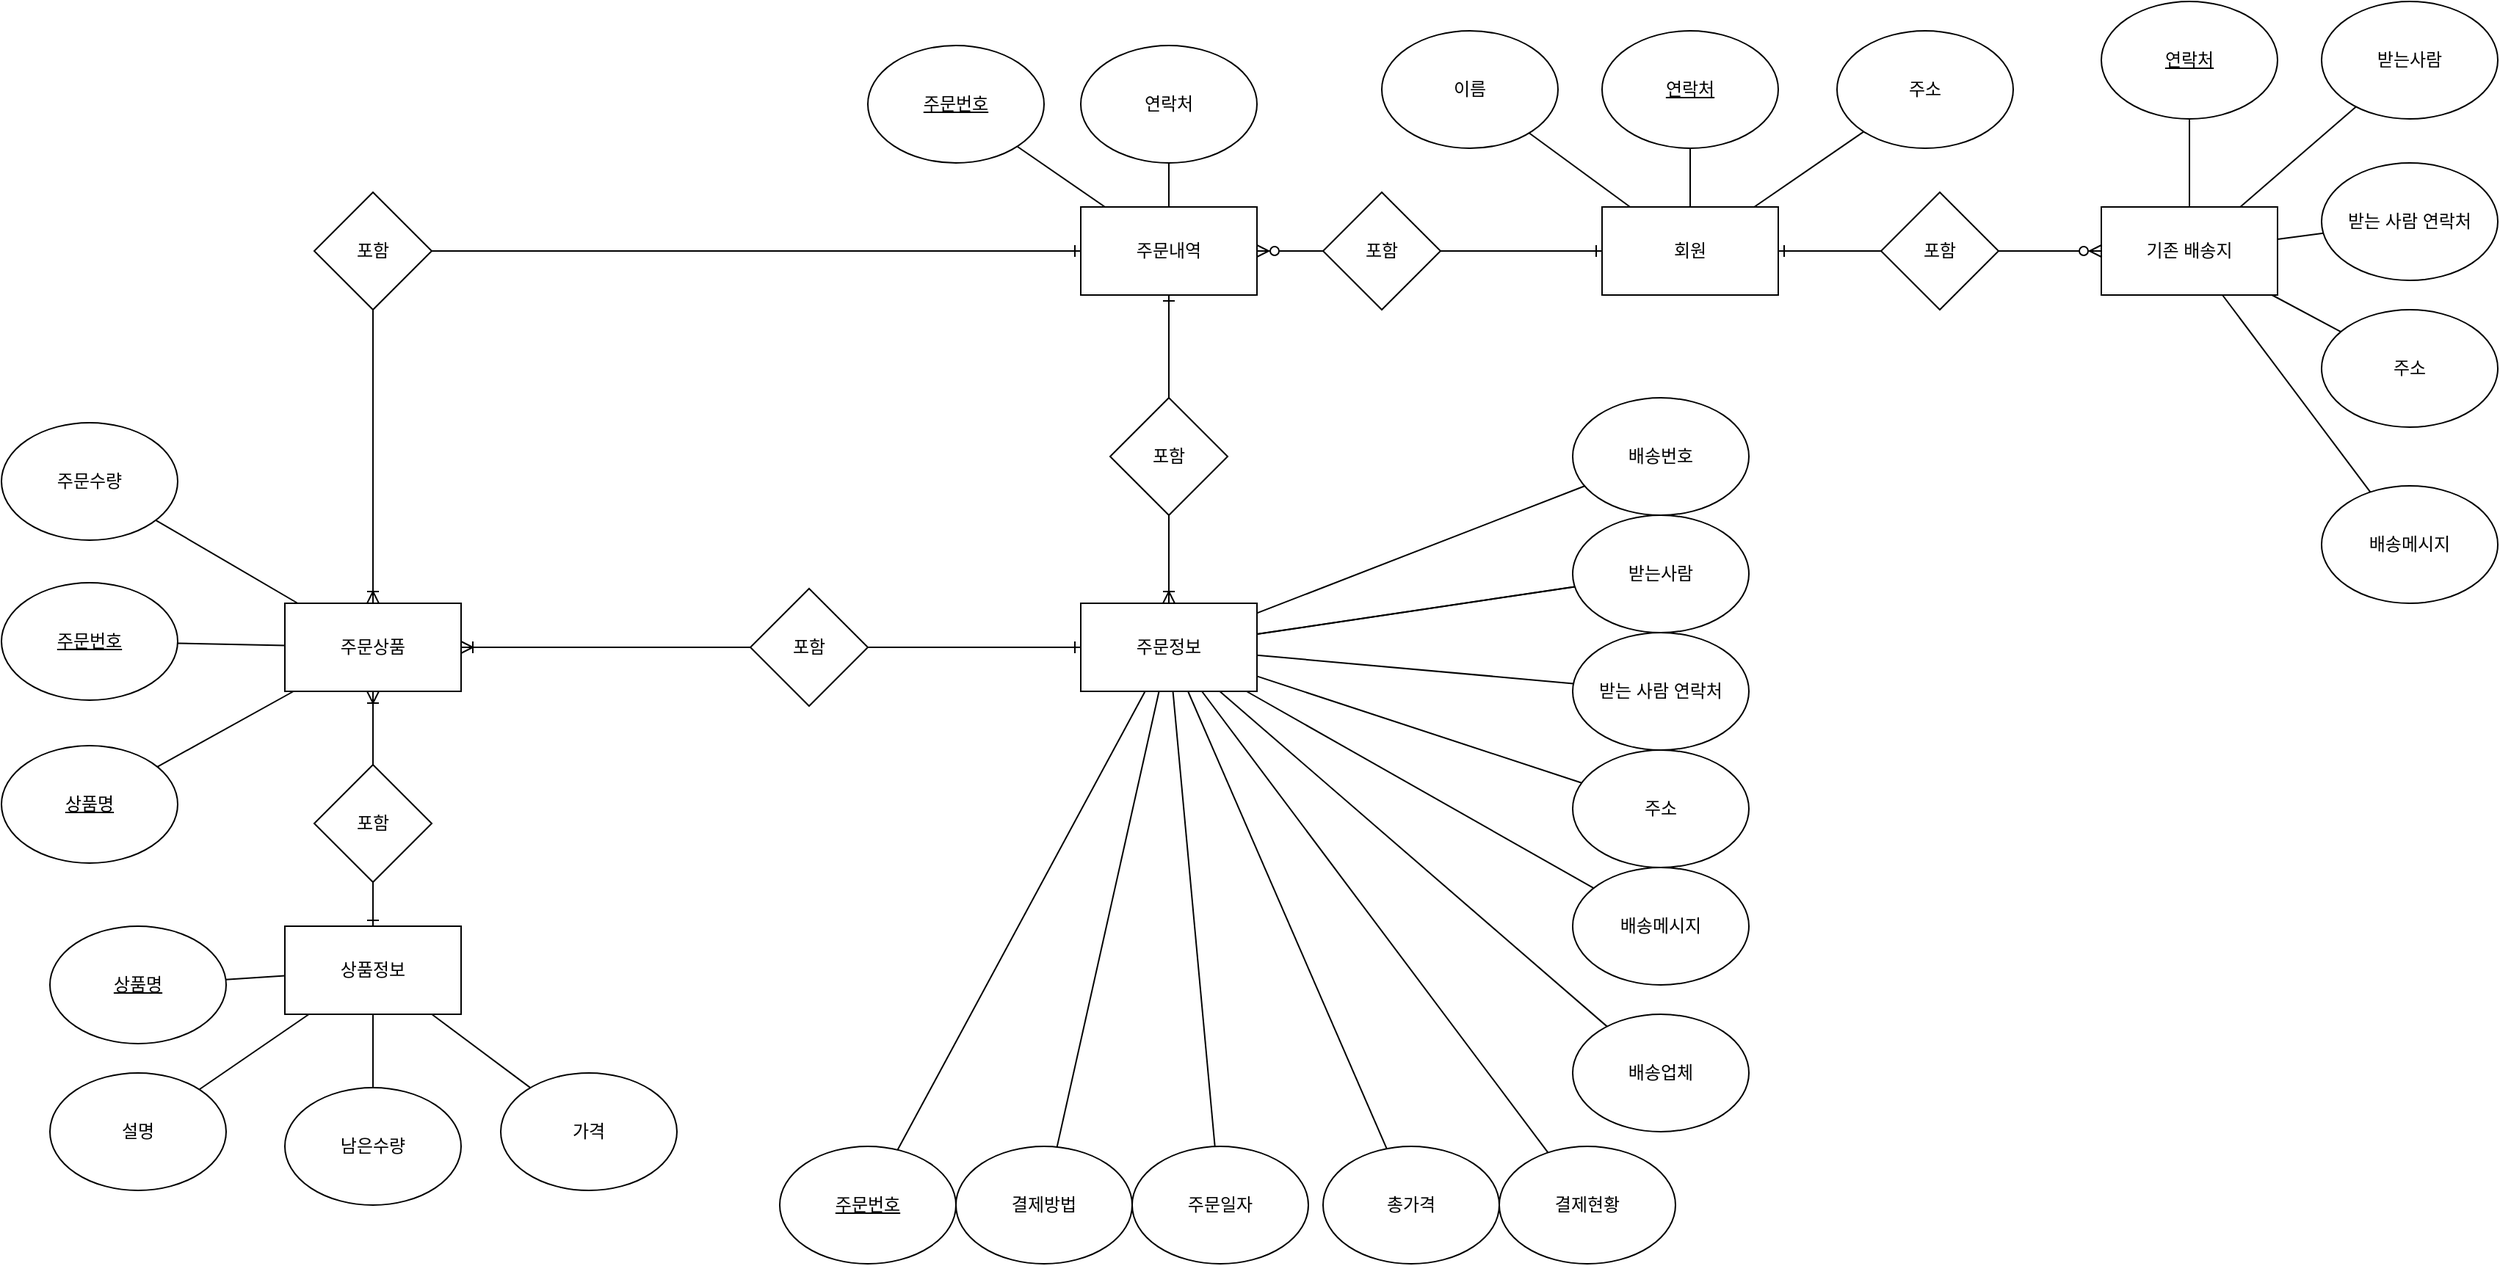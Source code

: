 <mxfile version="13.8.0" type="device"><diagram id="Dd__Y6LJKtdFwdu2-mwW" name="Page-1"><mxGraphModel dx="2843" dy="653" grid="1" gridSize="10" guides="1" tooltips="1" connect="1" arrows="1" fold="1" page="1" pageScale="1" pageWidth="827" pageHeight="1169" math="0" shadow="0"><root><mxCell id="0"/><mxCell id="1" parent="0"/><mxCell id="ngqc9b35Ke5OU5jBe37m-1" value="회원" style="rounded=0;whiteSpace=wrap;html=1;" parent="1" vertex="1"><mxGeometry x="230" y="1010" width="120" height="60" as="geometry"/></mxCell><mxCell id="ngqc9b35Ke5OU5jBe37m-2" value="상품정보" style="rounded=0;whiteSpace=wrap;html=1;" parent="1" vertex="1"><mxGeometry x="-667" y="1500" width="120" height="60" as="geometry"/></mxCell><mxCell id="ngqc9b35Ke5OU5jBe37m-3" value="주문정보" style="rounded=0;whiteSpace=wrap;html=1;" parent="1" vertex="1"><mxGeometry x="-125" y="1280" width="120" height="60" as="geometry"/></mxCell><mxCell id="ngqc9b35Ke5OU5jBe37m-4" value="&lt;u&gt;연락처&lt;/u&gt;" style="ellipse;whiteSpace=wrap;html=1;" parent="1" vertex="1"><mxGeometry x="230" y="890" width="120" height="80" as="geometry"/></mxCell><mxCell id="ngqc9b35Ke5OU5jBe37m-5" value="이름" style="ellipse;whiteSpace=wrap;html=1;" parent="1" vertex="1"><mxGeometry x="80" y="890" width="120" height="80" as="geometry"/></mxCell><mxCell id="ngqc9b35Ke5OU5jBe37m-6" value="주소" style="ellipse;whiteSpace=wrap;html=1;" parent="1" vertex="1"><mxGeometry x="390" y="890" width="120" height="80" as="geometry"/></mxCell><mxCell id="ngqc9b35Ke5OU5jBe37m-7" value="&lt;u&gt;주문번호&lt;/u&gt;" style="ellipse;whiteSpace=wrap;html=1;" parent="1" vertex="1"><mxGeometry x="-330" y="1650" width="120" height="80" as="geometry"/></mxCell><mxCell id="ngqc9b35Ke5OU5jBe37m-8" value="가격" style="ellipse;whiteSpace=wrap;html=1;" parent="1" vertex="1"><mxGeometry x="-520" y="1600" width="120" height="80" as="geometry"/></mxCell><mxCell id="ngqc9b35Ke5OU5jBe37m-10" value="남은수량" style="ellipse;whiteSpace=wrap;html=1;" parent="1" vertex="1"><mxGeometry x="-667" y="1610" width="120" height="80" as="geometry"/></mxCell><mxCell id="ngqc9b35Ke5OU5jBe37m-11" value="설명" style="ellipse;whiteSpace=wrap;html=1;" parent="1" vertex="1"><mxGeometry x="-827" y="1600" width="120" height="80" as="geometry"/></mxCell><mxCell id="ngqc9b35Ke5OU5jBe37m-12" value="상품명" style="ellipse;whiteSpace=wrap;html=1;fontStyle=4" parent="1" vertex="1"><mxGeometry x="-827" y="1500" width="120" height="80" as="geometry"/></mxCell><mxCell id="ngqc9b35Ke5OU5jBe37m-13" value="" style="endArrow=none;html=1;" parent="1" source="ngqc9b35Ke5OU5jBe37m-11" target="ngqc9b35Ke5OU5jBe37m-2" edge="1"><mxGeometry width="50" height="50" relative="1" as="geometry"><mxPoint x="-777" y="1580" as="sourcePoint"/><mxPoint x="-727" y="1530" as="targetPoint"/></mxGeometry></mxCell><mxCell id="ngqc9b35Ke5OU5jBe37m-14" value="" style="endArrow=none;html=1;" parent="1" source="ngqc9b35Ke5OU5jBe37m-10" target="ngqc9b35Ke5OU5jBe37m-2" edge="1"><mxGeometry width="50" height="50" relative="1" as="geometry"><mxPoint x="-767" y="1590" as="sourcePoint"/><mxPoint x="-717" y="1540" as="targetPoint"/></mxGeometry></mxCell><mxCell id="ngqc9b35Ke5OU5jBe37m-15" value="" style="endArrow=none;html=1;" parent="1" source="ngqc9b35Ke5OU5jBe37m-12" target="ngqc9b35Ke5OU5jBe37m-2" edge="1"><mxGeometry width="50" height="50" relative="1" as="geometry"><mxPoint x="-757" y="1600" as="sourcePoint"/><mxPoint x="-707" y="1550" as="targetPoint"/></mxGeometry></mxCell><mxCell id="ngqc9b35Ke5OU5jBe37m-16" value="" style="endArrow=none;html=1;" parent="1" source="ngqc9b35Ke5OU5jBe37m-8" target="ngqc9b35Ke5OU5jBe37m-2" edge="1"><mxGeometry width="50" height="50" relative="1" as="geometry"><mxPoint x="-747" y="1610" as="sourcePoint"/><mxPoint x="-697" y="1560" as="targetPoint"/></mxGeometry></mxCell><mxCell id="ngqc9b35Ke5OU5jBe37m-21" value="주문수량" style="ellipse;whiteSpace=wrap;html=1;" parent="1" vertex="1"><mxGeometry x="-860" y="1157" width="120" height="80" as="geometry"/></mxCell><mxCell id="ngqc9b35Ke5OU5jBe37m-22" value="상품명" style="ellipse;whiteSpace=wrap;html=1;fontStyle=4" parent="1" vertex="1"><mxGeometry x="-860" y="1377" width="120" height="80" as="geometry"/></mxCell><mxCell id="ngqc9b35Ke5OU5jBe37m-28" value="배송메시지" style="ellipse;whiteSpace=wrap;html=1;" parent="1" vertex="1"><mxGeometry x="210" y="1460" width="120" height="80" as="geometry"/></mxCell><mxCell id="ngqc9b35Ke5OU5jBe37m-29" value="주소" style="ellipse;whiteSpace=wrap;html=1;" parent="1" vertex="1"><mxGeometry x="210" y="1380" width="120" height="80" as="geometry"/></mxCell><mxCell id="ngqc9b35Ke5OU5jBe37m-30" value="받는 사람 연락처" style="ellipse;whiteSpace=wrap;html=1;" parent="1" vertex="1"><mxGeometry x="210" y="1300" width="120" height="80" as="geometry"/></mxCell><mxCell id="ngqc9b35Ke5OU5jBe37m-35" value="&lt;u&gt;주문번호&lt;/u&gt;" style="ellipse;whiteSpace=wrap;html=1;" parent="1" vertex="1"><mxGeometry x="-270" y="900" width="120" height="80" as="geometry"/></mxCell><mxCell id="ngqc9b35Ke5OU5jBe37m-37" value="" style="endArrow=none;html=1;" parent="1" source="ngqc9b35Ke5OU5jBe37m-1" target="ngqc9b35Ke5OU5jBe37m-5" edge="1"><mxGeometry width="50" height="50" relative="1" as="geometry"><mxPoint x="280" y="920" as="sourcePoint"/><mxPoint x="330" y="870" as="targetPoint"/></mxGeometry></mxCell><mxCell id="ngqc9b35Ke5OU5jBe37m-38" value="" style="endArrow=none;html=1;" parent="1" source="ngqc9b35Ke5OU5jBe37m-1" target="ngqc9b35Ke5OU5jBe37m-4" edge="1"><mxGeometry width="50" height="50" relative="1" as="geometry"><mxPoint x="290" y="930" as="sourcePoint"/><mxPoint x="340" y="880" as="targetPoint"/></mxGeometry></mxCell><mxCell id="ngqc9b35Ke5OU5jBe37m-39" value="" style="endArrow=none;html=1;" parent="1" source="ngqc9b35Ke5OU5jBe37m-1" target="ngqc9b35Ke5OU5jBe37m-6" edge="1"><mxGeometry width="50" height="50" relative="1" as="geometry"><mxPoint x="300" y="940" as="sourcePoint"/><mxPoint x="350" y="890" as="targetPoint"/></mxGeometry></mxCell><mxCell id="ngqc9b35Ke5OU5jBe37m-42" value="주문내역" style="rounded=0;whiteSpace=wrap;html=1;" parent="1" vertex="1"><mxGeometry x="-125" y="1010" width="120" height="60" as="geometry"/></mxCell><mxCell id="ngqc9b35Ke5OU5jBe37m-43" value="" style="endArrow=none;html=1;" parent="1" source="ngqc9b35Ke5OU5jBe37m-42" target="ngqc9b35Ke5OU5jBe37m-35" edge="1"><mxGeometry width="50" height="50" relative="1" as="geometry"><mxPoint x="55" y="1170" as="sourcePoint"/><mxPoint x="105" y="1120" as="targetPoint"/></mxGeometry></mxCell><mxCell id="ngqc9b35Ke5OU5jBe37m-47" value="" style="endArrow=none;html=1;startArrow=ERone;startFill=0;" parent="1" source="ngqc9b35Ke5OU5jBe37m-1" target="ngqc9b35Ke5OU5jBe37m-48" edge="1"><mxGeometry width="50" height="50" relative="1" as="geometry"><mxPoint x="750" y="1150" as="sourcePoint"/><mxPoint x="800" y="1100" as="targetPoint"/></mxGeometry></mxCell><mxCell id="ngqc9b35Ke5OU5jBe37m-48" value="포함" style="rhombus;whiteSpace=wrap;html=1;" parent="1" vertex="1"><mxGeometry x="40" y="1000" width="80" height="80" as="geometry"/></mxCell><mxCell id="ngqc9b35Ke5OU5jBe37m-49" value="" style="endArrow=ERzeroToMany;html=1;endFill=1;" parent="1" source="ngqc9b35Ke5OU5jBe37m-48" target="ngqc9b35Ke5OU5jBe37m-42" edge="1"><mxGeometry width="50" height="50" relative="1" as="geometry"><mxPoint x="-210" y="1030" as="sourcePoint"/><mxPoint x="-160" y="980" as="targetPoint"/></mxGeometry></mxCell><mxCell id="ngqc9b35Ke5OU5jBe37m-56" value="" style="endArrow=none;html=1;" parent="1" source="ngqc9b35Ke5OU5jBe37m-86" target="ngqc9b35Ke5OU5jBe37m-21" edge="1"><mxGeometry width="50" height="50" relative="1" as="geometry"><mxPoint x="-327" y="1067" as="sourcePoint"/><mxPoint x="-277" y="1017" as="targetPoint"/></mxGeometry></mxCell><mxCell id="ngqc9b35Ke5OU5jBe37m-57" value="" style="endArrow=none;html=1;" parent="1" source="ngqc9b35Ke5OU5jBe37m-86" target="ngqc9b35Ke5OU5jBe37m-22" edge="1"><mxGeometry width="50" height="50" relative="1" as="geometry"><mxPoint x="-317" y="1077" as="sourcePoint"/><mxPoint x="-267" y="1027" as="targetPoint"/></mxGeometry></mxCell><mxCell id="ngqc9b35Ke5OU5jBe37m-58" value="" style="endArrow=none;html=1;" parent="1" source="ngqc9b35Ke5OU5jBe37m-7" target="ngqc9b35Ke5OU5jBe37m-3" edge="1"><mxGeometry width="50" height="50" relative="1" as="geometry"><mxPoint x="20" y="1520" as="sourcePoint"/><mxPoint x="70" y="1470" as="targetPoint"/></mxGeometry></mxCell><mxCell id="ngqc9b35Ke5OU5jBe37m-59" value="포함" style="rhombus;whiteSpace=wrap;html=1;" parent="1" vertex="1"><mxGeometry x="-105" y="1140" width="80" height="80" as="geometry"/></mxCell><mxCell id="ngqc9b35Ke5OU5jBe37m-60" value="" style="endArrow=none;html=1;startArrow=ERoneToMany;startFill=0;" parent="1" source="ngqc9b35Ke5OU5jBe37m-3" target="ngqc9b35Ke5OU5jBe37m-59" edge="1"><mxGeometry width="50" height="50" relative="1" as="geometry"><mxPoint x="-270" y="1180" as="sourcePoint"/><mxPoint x="-220" y="1130" as="targetPoint"/></mxGeometry></mxCell><mxCell id="ngqc9b35Ke5OU5jBe37m-61" value="" style="endArrow=none;html=1;startArrow=ERone;startFill=0;" parent="1" source="ngqc9b35Ke5OU5jBe37m-42" target="ngqc9b35Ke5OU5jBe37m-59" edge="1"><mxGeometry width="50" height="50" relative="1" as="geometry"><mxPoint x="-260" y="1190" as="sourcePoint"/><mxPoint x="-210" y="1140" as="targetPoint"/></mxGeometry></mxCell><mxCell id="ngqc9b35Ke5OU5jBe37m-62" value="" style="endArrow=none;html=1;startArrow=ERone;startFill=0;" parent="1" source="ngqc9b35Ke5OU5jBe37m-2" target="ngqc9b35Ke5OU5jBe37m-63" edge="1"><mxGeometry width="50" height="50" relative="1" as="geometry"><mxPoint x="-420" y="1340" as="sourcePoint"/><mxPoint x="-370" y="1290" as="targetPoint"/></mxGeometry></mxCell><mxCell id="ngqc9b35Ke5OU5jBe37m-63" value="포함" style="rhombus;whiteSpace=wrap;html=1;" parent="1" vertex="1"><mxGeometry x="-647" y="1390" width="80" height="80" as="geometry"/></mxCell><mxCell id="ngqc9b35Ke5OU5jBe37m-64" value="" style="endArrow=ERoneToMany;html=1;endFill=0;" parent="1" source="ngqc9b35Ke5OU5jBe37m-63" target="ngqc9b35Ke5OU5jBe37m-86" edge="1"><mxGeometry width="50" height="50" relative="1" as="geometry"><mxPoint x="-420" y="1340" as="sourcePoint"/><mxPoint x="-370" y="1290" as="targetPoint"/></mxGeometry></mxCell><mxCell id="ngqc9b35Ke5OU5jBe37m-65" value="" style="endArrow=none;html=1;" parent="1" source="ngqc9b35Ke5OU5jBe37m-31" target="ngqc9b35Ke5OU5jBe37m-3" edge="1"><mxGeometry width="50" height="50" relative="1" as="geometry"><mxPoint x="350" y="1080" as="sourcePoint"/><mxPoint x="375" y="1290" as="targetPoint"/></mxGeometry></mxCell><mxCell id="ngqc9b35Ke5OU5jBe37m-66" value="" style="endArrow=none;html=1;" parent="1" source="ngqc9b35Ke5OU5jBe37m-29" target="ngqc9b35Ke5OU5jBe37m-3" edge="1"><mxGeometry width="50" height="50" relative="1" as="geometry"><mxPoint x="350" y="1080" as="sourcePoint"/><mxPoint x="398.182" y="1330" as="targetPoint"/></mxGeometry></mxCell><mxCell id="ngqc9b35Ke5OU5jBe37m-68" value="" style="endArrow=none;html=1;" parent="1" source="ngqc9b35Ke5OU5jBe37m-31" target="ngqc9b35Ke5OU5jBe37m-3" edge="1"><mxGeometry width="50" height="50" relative="1" as="geometry"><mxPoint x="370" y="1100" as="sourcePoint"/><mxPoint x="420" y="1310" as="targetPoint"/></mxGeometry></mxCell><mxCell id="ngqc9b35Ke5OU5jBe37m-69" value="" style="endArrow=none;html=1;" parent="1" source="ngqc9b35Ke5OU5jBe37m-3" target="ngqc9b35Ke5OU5jBe37m-28" edge="1"><mxGeometry width="50" height="50" relative="1" as="geometry"><mxPoint x="371.429" y="1330" as="sourcePoint"/><mxPoint x="430" y="1060" as="targetPoint"/></mxGeometry></mxCell><mxCell id="ngqc9b35Ke5OU5jBe37m-86" value="주문상품" style="rounded=0;whiteSpace=wrap;html=1;" parent="1" vertex="1"><mxGeometry x="-667" y="1280" width="120" height="60" as="geometry"/></mxCell><mxCell id="ngqc9b35Ke5OU5jBe37m-88" value="&lt;u&gt;주문번호&lt;/u&gt;" style="ellipse;whiteSpace=wrap;html=1;" parent="1" vertex="1"><mxGeometry x="-860" y="1266" width="120" height="80" as="geometry"/></mxCell><mxCell id="ngqc9b35Ke5OU5jBe37m-89" value="" style="endArrow=none;html=1;" parent="1" source="ngqc9b35Ke5OU5jBe37m-86" target="ngqc9b35Ke5OU5jBe37m-88" edge="1"><mxGeometry width="50" height="50" relative="1" as="geometry"><mxPoint x="-525.953" y="1487" as="sourcePoint"/><mxPoint x="-496.083" y="1568.118" as="targetPoint"/></mxGeometry></mxCell><mxCell id="ngqc9b35Ke5OU5jBe37m-90" value="포함" style="rhombus;whiteSpace=wrap;html=1;" parent="1" vertex="1"><mxGeometry x="-350" y="1270" width="80" height="80" as="geometry"/></mxCell><mxCell id="ngqc9b35Ke5OU5jBe37m-91" value="" style="endArrow=none;html=1;startArrow=ERoneToMany;startFill=0;" parent="1" source="ngqc9b35Ke5OU5jBe37m-86" target="ngqc9b35Ke5OU5jBe37m-90" edge="1"><mxGeometry width="50" height="50" relative="1" as="geometry"><mxPoint x="-350" y="1640" as="sourcePoint"/><mxPoint x="-300" y="1590" as="targetPoint"/></mxGeometry></mxCell><mxCell id="ngqc9b35Ke5OU5jBe37m-92" value="" style="endArrow=ERone;html=1;endFill=0;" parent="1" source="ngqc9b35Ke5OU5jBe37m-90" target="ngqc9b35Ke5OU5jBe37m-3" edge="1"><mxGeometry width="50" height="50" relative="1" as="geometry"><mxPoint x="-340" y="1650" as="sourcePoint"/><mxPoint x="-290" y="1600" as="targetPoint"/></mxGeometry></mxCell><mxCell id="ngqc9b35Ke5OU5jBe37m-96" value="결제현황" style="ellipse;whiteSpace=wrap;html=1;" parent="1" vertex="1"><mxGeometry x="160" y="1650" width="120" height="80" as="geometry"/></mxCell><mxCell id="ngqc9b35Ke5OU5jBe37m-97" value="" style="endArrow=none;html=1;" parent="1" source="ngqc9b35Ke5OU5jBe37m-96" target="ngqc9b35Ke5OU5jBe37m-3" edge="1"><mxGeometry width="50" height="50" relative="1" as="geometry"><mxPoint x="-170" y="1640" as="sourcePoint"/><mxPoint x="-120" y="1590" as="targetPoint"/></mxGeometry></mxCell><mxCell id="ngqc9b35Ke5OU5jBe37m-98" value="배송업체" style="ellipse;whiteSpace=wrap;html=1;" parent="1" vertex="1"><mxGeometry x="210" y="1560" width="120" height="80" as="geometry"/></mxCell><mxCell id="ngqc9b35Ke5OU5jBe37m-99" value="" style="endArrow=none;html=1;" parent="1" source="ngqc9b35Ke5OU5jBe37m-3" target="ngqc9b35Ke5OU5jBe37m-98" edge="1"><mxGeometry width="50" height="50" relative="1" as="geometry"><mxPoint x="348.571" y="1330" as="sourcePoint"/><mxPoint x="533.635" y="1535.901" as="targetPoint"/></mxGeometry></mxCell><mxCell id="ngqc9b35Ke5OU5jBe37m-100" value="배송번호" style="ellipse;whiteSpace=wrap;html=1;fontStyle=0" parent="1" vertex="1"><mxGeometry x="210" y="1140" width="120" height="80" as="geometry"/></mxCell><mxCell id="ngqc9b35Ke5OU5jBe37m-101" value="" style="endArrow=none;html=1;" parent="1" source="ngqc9b35Ke5OU5jBe37m-3" target="ngqc9b35Ke5OU5jBe37m-100" edge="1"><mxGeometry width="50" height="50" relative="1" as="geometry"><mxPoint x="350" y="1290" as="sourcePoint"/><mxPoint x="460" y="1460" as="targetPoint"/></mxGeometry></mxCell><mxCell id="ngqc9b35Ke5OU5jBe37m-104" value="결제방법" style="ellipse;whiteSpace=wrap;html=1;" parent="1" vertex="1"><mxGeometry x="-210" y="1650" width="120" height="80" as="geometry"/></mxCell><mxCell id="ngqc9b35Ke5OU5jBe37m-105" value="" style="endArrow=none;html=1;" parent="1" source="ngqc9b35Ke5OU5jBe37m-104" target="ngqc9b35Ke5OU5jBe37m-3" edge="1"><mxGeometry width="50" height="50" relative="1" as="geometry"><mxPoint x="-160" y="1460" as="sourcePoint"/><mxPoint x="-110" y="1410" as="targetPoint"/></mxGeometry></mxCell><mxCell id="ngqc9b35Ke5OU5jBe37m-109" value="" style="endArrow=none;html=1;" parent="1" target="ngqc9b35Ke5OU5jBe37m-1" edge="1"><mxGeometry width="50" height="50" relative="1" as="geometry"><mxPoint x="410" y="1040" as="sourcePoint"/><mxPoint x="380" y="1110" as="targetPoint"/></mxGeometry></mxCell><mxCell id="ngqc9b35Ke5OU5jBe37m-110" value="기존 배송지" style="rounded=0;whiteSpace=wrap;html=1;" parent="1" vertex="1"><mxGeometry x="570" y="1010" width="120" height="60" as="geometry"/></mxCell><mxCell id="ngqc9b35Ke5OU5jBe37m-112" value="" style="edgeStyle=orthogonalEdgeStyle;rounded=0;orthogonalLoop=1;jettySize=auto;html=1;startArrow=none;startFill=0;endArrow=ERone;endFill=0;" parent="1" source="ngqc9b35Ke5OU5jBe37m-111" target="ngqc9b35Ke5OU5jBe37m-1" edge="1"><mxGeometry relative="1" as="geometry"/></mxCell><mxCell id="ngqc9b35Ke5OU5jBe37m-111" value="포함" style="rhombus;whiteSpace=wrap;html=1;" parent="1" vertex="1"><mxGeometry x="420" y="1000" width="80" height="80" as="geometry"/></mxCell><mxCell id="ngqc9b35Ke5OU5jBe37m-113" value="" style="endArrow=ERzeroToMany;html=1;endFill=1;" parent="1" source="ngqc9b35Ke5OU5jBe37m-111" target="ngqc9b35Ke5OU5jBe37m-110" edge="1"><mxGeometry width="50" height="50" relative="1" as="geometry"><mxPoint x="280" y="1160" as="sourcePoint"/><mxPoint x="330" y="1110" as="targetPoint"/></mxGeometry></mxCell><mxCell id="ngqc9b35Ke5OU5jBe37m-114" value="배송메시지" style="ellipse;whiteSpace=wrap;html=1;" parent="1" vertex="1"><mxGeometry x="720" y="1200" width="120" height="80" as="geometry"/></mxCell><mxCell id="ngqc9b35Ke5OU5jBe37m-115" value="주소" style="ellipse;whiteSpace=wrap;html=1;" parent="1" vertex="1"><mxGeometry x="720" y="1080" width="120" height="80" as="geometry"/></mxCell><mxCell id="ngqc9b35Ke5OU5jBe37m-116" value="받는 사람 연락처" style="ellipse;whiteSpace=wrap;html=1;" parent="1" vertex="1"><mxGeometry x="720" y="980" width="120" height="80" as="geometry"/></mxCell><mxCell id="ngqc9b35Ke5OU5jBe37m-117" value="받는사람" style="ellipse;whiteSpace=wrap;html=1;" parent="1" vertex="1"><mxGeometry x="720" y="870" width="120" height="80" as="geometry"/></mxCell><mxCell id="ngqc9b35Ke5OU5jBe37m-118" value="" style="endArrow=none;html=1;" parent="1" source="ngqc9b35Ke5OU5jBe37m-110" target="ngqc9b35Ke5OU5jBe37m-117" edge="1"><mxGeometry width="50" height="50" relative="1" as="geometry"><mxPoint x="530" y="1160" as="sourcePoint"/><mxPoint x="580" y="1110" as="targetPoint"/></mxGeometry></mxCell><mxCell id="ngqc9b35Ke5OU5jBe37m-119" value="" style="endArrow=none;html=1;" parent="1" source="ngqc9b35Ke5OU5jBe37m-110" target="ngqc9b35Ke5OU5jBe37m-116" edge="1"><mxGeometry width="50" height="50" relative="1" as="geometry"><mxPoint x="540" y="1170" as="sourcePoint"/><mxPoint x="590" y="1120" as="targetPoint"/></mxGeometry></mxCell><mxCell id="ngqc9b35Ke5OU5jBe37m-120" value="" style="endArrow=none;html=1;" parent="1" source="ngqc9b35Ke5OU5jBe37m-110" target="ngqc9b35Ke5OU5jBe37m-115" edge="1"><mxGeometry width="50" height="50" relative="1" as="geometry"><mxPoint x="550" y="1180" as="sourcePoint"/><mxPoint x="600" y="1130" as="targetPoint"/></mxGeometry></mxCell><mxCell id="ngqc9b35Ke5OU5jBe37m-121" value="" style="endArrow=none;html=1;" parent="1" source="ngqc9b35Ke5OU5jBe37m-110" target="ngqc9b35Ke5OU5jBe37m-114" edge="1"><mxGeometry width="50" height="50" relative="1" as="geometry"><mxPoint x="560" y="1190" as="sourcePoint"/><mxPoint x="610" y="1140" as="targetPoint"/></mxGeometry></mxCell><mxCell id="ngqc9b35Ke5OU5jBe37m-122" value="&lt;span&gt;연락처&lt;/span&gt;" style="ellipse;whiteSpace=wrap;html=1;fontStyle=0" parent="1" vertex="1"><mxGeometry x="-125" y="900" width="120" height="80" as="geometry"/></mxCell><mxCell id="ngqc9b35Ke5OU5jBe37m-123" value="" style="endArrow=none;html=1;" parent="1" source="ngqc9b35Ke5OU5jBe37m-42" target="ngqc9b35Ke5OU5jBe37m-122" edge="1"><mxGeometry width="50" height="50" relative="1" as="geometry"><mxPoint x="-170" y="1120" as="sourcePoint"/><mxPoint x="-170" y="1080" as="targetPoint"/></mxGeometry></mxCell><mxCell id="ngqc9b35Ke5OU5jBe37m-129" value="주문일자" style="ellipse;whiteSpace=wrap;html=1;" parent="1" vertex="1"><mxGeometry x="-90" y="1650" width="120" height="80" as="geometry"/></mxCell><mxCell id="ngqc9b35Ke5OU5jBe37m-134" value="" style="endArrow=none;html=1;" parent="1" source="ngqc9b35Ke5OU5jBe37m-129" target="ngqc9b35Ke5OU5jBe37m-3" edge="1"><mxGeometry width="50" height="50" relative="1" as="geometry"><mxPoint x="40" y="1450" as="sourcePoint"/><mxPoint x="90" y="1400" as="targetPoint"/></mxGeometry></mxCell><mxCell id="ngqc9b35Ke5OU5jBe37m-136" value="총가격" style="ellipse;whiteSpace=wrap;html=1;" parent="1" vertex="1"><mxGeometry x="40" y="1650" width="120" height="80" as="geometry"/></mxCell><mxCell id="ngqc9b35Ke5OU5jBe37m-137" value="" style="endArrow=none;html=1;" parent="1" source="ngqc9b35Ke5OU5jBe37m-136" target="ngqc9b35Ke5OU5jBe37m-3" edge="1"><mxGeometry width="50" height="50" relative="1" as="geometry"><mxPoint x="30" y="1550" as="sourcePoint"/><mxPoint x="80" y="1500" as="targetPoint"/></mxGeometry></mxCell><mxCell id="ngqc9b35Ke5OU5jBe37m-31" value="받는사람" style="ellipse;whiteSpace=wrap;html=1;" parent="1" vertex="1"><mxGeometry x="210" y="1220" width="120" height="80" as="geometry"/></mxCell><mxCell id="ngqc9b35Ke5OU5jBe37m-140" value="" style="endArrow=none;html=1;" parent="1" source="ngqc9b35Ke5OU5jBe37m-30" target="ngqc9b35Ke5OU5jBe37m-3" edge="1"><mxGeometry width="50" height="50" relative="1" as="geometry"><mxPoint x="480" y="1310" as="sourcePoint"/><mxPoint x="-5" y="1310" as="targetPoint"/></mxGeometry></mxCell><mxCell id="ngqc9b35Ke5OU5jBe37m-142" value="포함" style="rhombus;whiteSpace=wrap;html=1;" parent="1" vertex="1"><mxGeometry x="-647" y="1000" width="80" height="80" as="geometry"/></mxCell><mxCell id="ngqc9b35Ke5OU5jBe37m-143" value="" style="endArrow=ERone;html=1;endFill=0;" parent="1" source="ngqc9b35Ke5OU5jBe37m-142" target="ngqc9b35Ke5OU5jBe37m-42" edge="1"><mxGeometry width="50" height="50" relative="1" as="geometry"><mxPoint x="-370" y="1080" as="sourcePoint"/><mxPoint x="-320" y="1030" as="targetPoint"/></mxGeometry></mxCell><mxCell id="ngqc9b35Ke5OU5jBe37m-144" value="" style="endArrow=none;html=1;startArrow=ERoneToMany;startFill=0;" parent="1" source="ngqc9b35Ke5OU5jBe37m-86" target="ngqc9b35Ke5OU5jBe37m-142" edge="1"><mxGeometry width="50" height="50" relative="1" as="geometry"><mxPoint x="-470" y="1225" as="sourcePoint"/><mxPoint x="-420" y="1175" as="targetPoint"/></mxGeometry></mxCell><mxCell id="Ks8-dLzJMYNiuoIwhjQc-1" value="&lt;u&gt;연락처&lt;/u&gt;" style="ellipse;whiteSpace=wrap;html=1;" vertex="1" parent="1"><mxGeometry x="570" y="870" width="120" height="80" as="geometry"/></mxCell><mxCell id="Ks8-dLzJMYNiuoIwhjQc-2" value="" style="endArrow=none;html=1;" edge="1" parent="1" source="ngqc9b35Ke5OU5jBe37m-110" target="Ks8-dLzJMYNiuoIwhjQc-1"><mxGeometry width="50" height="50" relative="1" as="geometry"><mxPoint x="674.609" y="1020" as="sourcePoint"/><mxPoint x="753.403" y="951.698" as="targetPoint"/></mxGeometry></mxCell></root></mxGraphModel></diagram></mxfile>